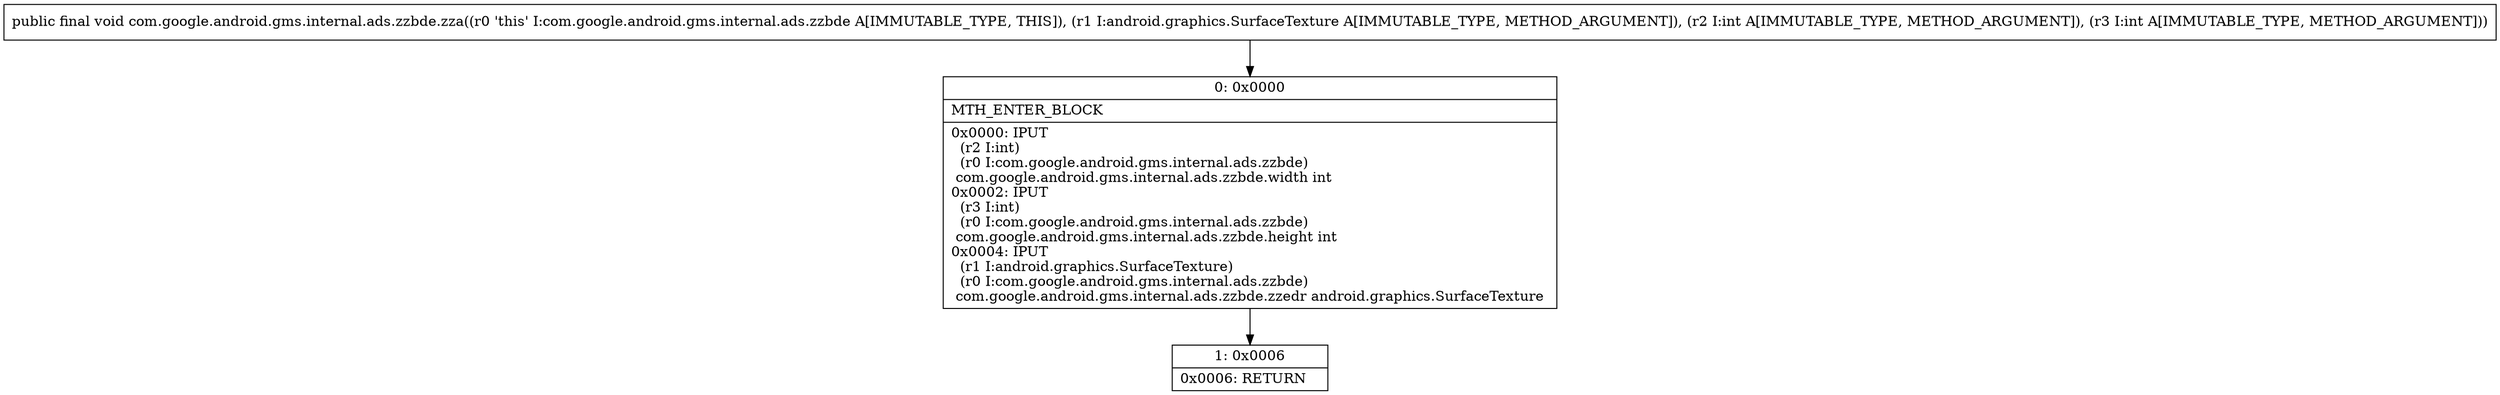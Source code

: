 digraph "CFG forcom.google.android.gms.internal.ads.zzbde.zza(Landroid\/graphics\/SurfaceTexture;II)V" {
Node_0 [shape=record,label="{0\:\ 0x0000|MTH_ENTER_BLOCK\l|0x0000: IPUT  \l  (r2 I:int)\l  (r0 I:com.google.android.gms.internal.ads.zzbde)\l com.google.android.gms.internal.ads.zzbde.width int \l0x0002: IPUT  \l  (r3 I:int)\l  (r0 I:com.google.android.gms.internal.ads.zzbde)\l com.google.android.gms.internal.ads.zzbde.height int \l0x0004: IPUT  \l  (r1 I:android.graphics.SurfaceTexture)\l  (r0 I:com.google.android.gms.internal.ads.zzbde)\l com.google.android.gms.internal.ads.zzbde.zzedr android.graphics.SurfaceTexture \l}"];
Node_1 [shape=record,label="{1\:\ 0x0006|0x0006: RETURN   \l}"];
MethodNode[shape=record,label="{public final void com.google.android.gms.internal.ads.zzbde.zza((r0 'this' I:com.google.android.gms.internal.ads.zzbde A[IMMUTABLE_TYPE, THIS]), (r1 I:android.graphics.SurfaceTexture A[IMMUTABLE_TYPE, METHOD_ARGUMENT]), (r2 I:int A[IMMUTABLE_TYPE, METHOD_ARGUMENT]), (r3 I:int A[IMMUTABLE_TYPE, METHOD_ARGUMENT])) }"];
MethodNode -> Node_0;
Node_0 -> Node_1;
}

